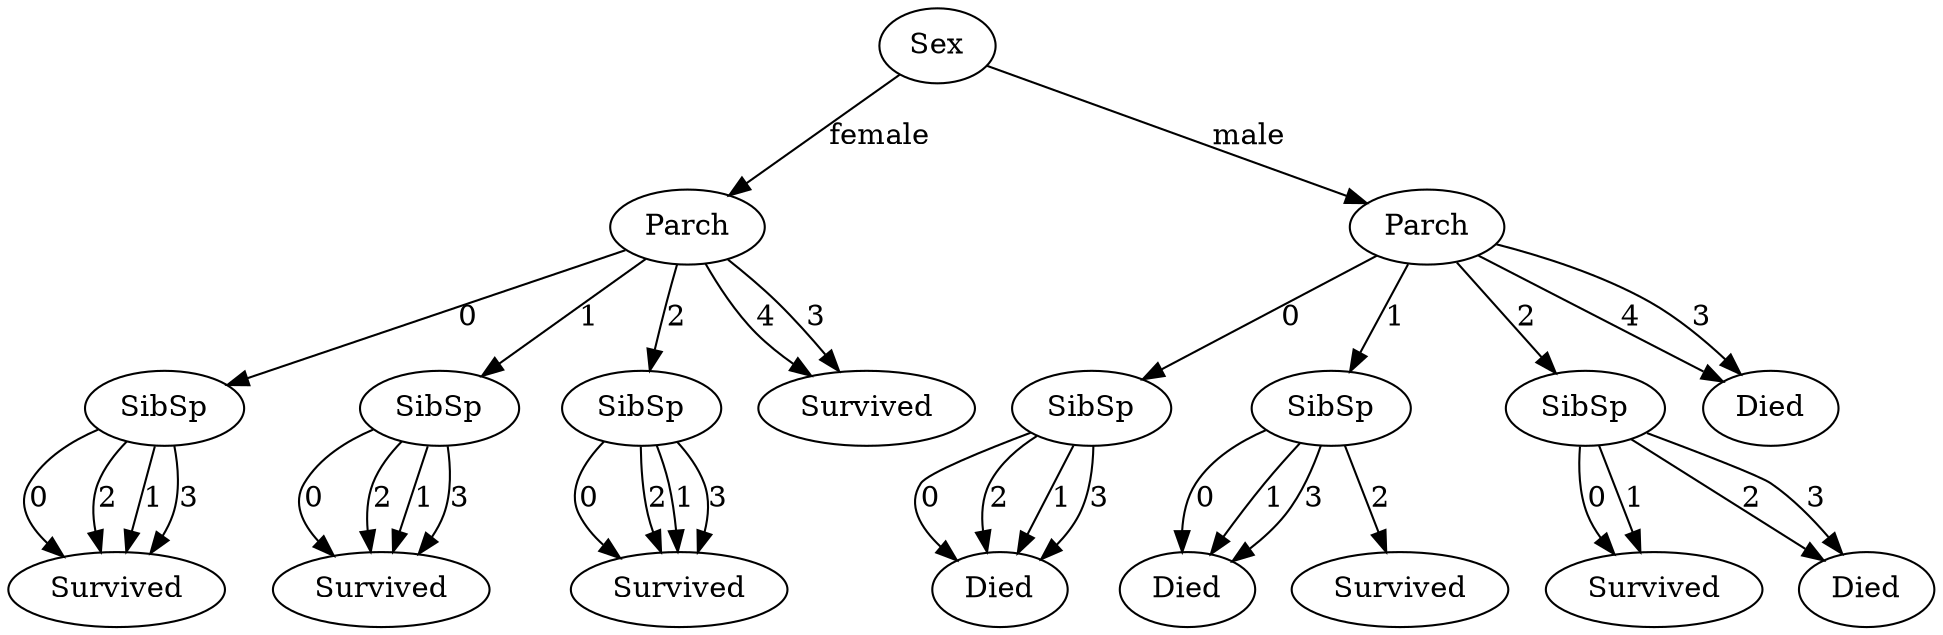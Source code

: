 // Network
digraph {
	Sex0 [label=Sex]
	Parch0 [label=Parch]
	Sex0 -> Parch0 [label=female]
	Parch0 [label=Parch]
	SibSp0 [label=SibSp]
	Parch0 -> SibSp0 [label=0]
	SibSp0 [label=SibSp]
	12 [label=Survived]
	SibSp0 -> 12 [label=0]
	SibSp0 [label=SibSp]
	12 [label=Survived]
	SibSp0 -> 12 [label=2]
	SibSp0 [label=SibSp]
	12 [label=Survived]
	SibSp0 -> 12 [label=1]
	SibSp0 [label=SibSp]
	12 [label=Survived]
	SibSp0 -> 12 [label=3]
	Parch0 [label=Parch]
	SibSp1 [label=SibSp]
	Parch0 -> SibSp1 [label=1]
	SibSp1 [label=SibSp]
	14 [label=Survived]
	SibSp1 -> 14 [label=0]
	SibSp1 [label=SibSp]
	14 [label=Survived]
	SibSp1 -> 14 [label=2]
	SibSp1 [label=SibSp]
	14 [label=Survived]
	SibSp1 -> 14 [label=1]
	SibSp1 [label=SibSp]
	14 [label=Survived]
	SibSp1 -> 14 [label=3]
	Parch0 [label=Parch]
	SibSp2 [label=SibSp]
	Parch0 -> SibSp2 [label=2]
	SibSp2 [label=SibSp]
	16 [label=Survived]
	SibSp2 -> 16 [label=0]
	SibSp2 [label=SibSp]
	16 [label=Survived]
	SibSp2 -> 16 [label=2]
	SibSp2 [label=SibSp]
	16 [label=Survived]
	SibSp2 -> 16 [label=1]
	SibSp2 [label=SibSp]
	16 [label=Survived]
	SibSp2 -> 16 [label=3]
	Parch0 [label=Parch]
	17 [label=Survived]
	Parch0 -> 17 [label=4]
	Parch0 [label=Parch]
	17 [label=Survived]
	Parch0 -> 17 [label=3]
	Sex0 [label=Sex]
	Parch1 [label=Parch]
	Sex0 -> Parch1 [label=male]
	Parch1 [label=Parch]
	SibSp3 [label=SibSp]
	Parch1 -> SibSp3 [label=0]
	SibSp3 [label=SibSp]
	010 [label=Died]
	SibSp3 -> 010 [label=0]
	SibSp3 [label=SibSp]
	010 [label=Died]
	SibSp3 -> 010 [label=2]
	SibSp3 [label=SibSp]
	010 [label=Died]
	SibSp3 -> 010 [label=1]
	SibSp3 [label=SibSp]
	010 [label=Died]
	SibSp3 -> 010 [label=3]
	Parch1 [label=Parch]
	SibSp4 [label=SibSp]
	Parch1 -> SibSp4 [label=1]
	SibSp4 [label=SibSp]
	012 [label=Died]
	SibSp4 -> 012 [label=0]
	SibSp4 [label=SibSp]
	112 [label=Survived]
	SibSp4 -> 112 [label=2]
	SibSp4 [label=SibSp]
	012 [label=Died]
	SibSp4 -> 012 [label=1]
	SibSp4 [label=SibSp]
	012 [label=Died]
	SibSp4 -> 012 [label=3]
	Parch1 [label=Parch]
	SibSp5 [label=SibSp]
	Parch1 -> SibSp5 [label=2]
	SibSp5 [label=SibSp]
	114 [label=Survived]
	SibSp5 -> 114 [label=0]
	SibSp5 [label=SibSp]
	014 [label=Died]
	SibSp5 -> 014 [label=2]
	SibSp5 [label=SibSp]
	114 [label=Survived]
	SibSp5 -> 114 [label=1]
	SibSp5 [label=SibSp]
	014 [label=Died]
	SibSp5 -> 014 [label=3]
	Parch1 [label=Parch]
	015 [label=Died]
	Parch1 -> 015 [label=4]
	Parch1 [label=Parch]
	015 [label=Died]
	Parch1 -> 015 [label=3]
}
